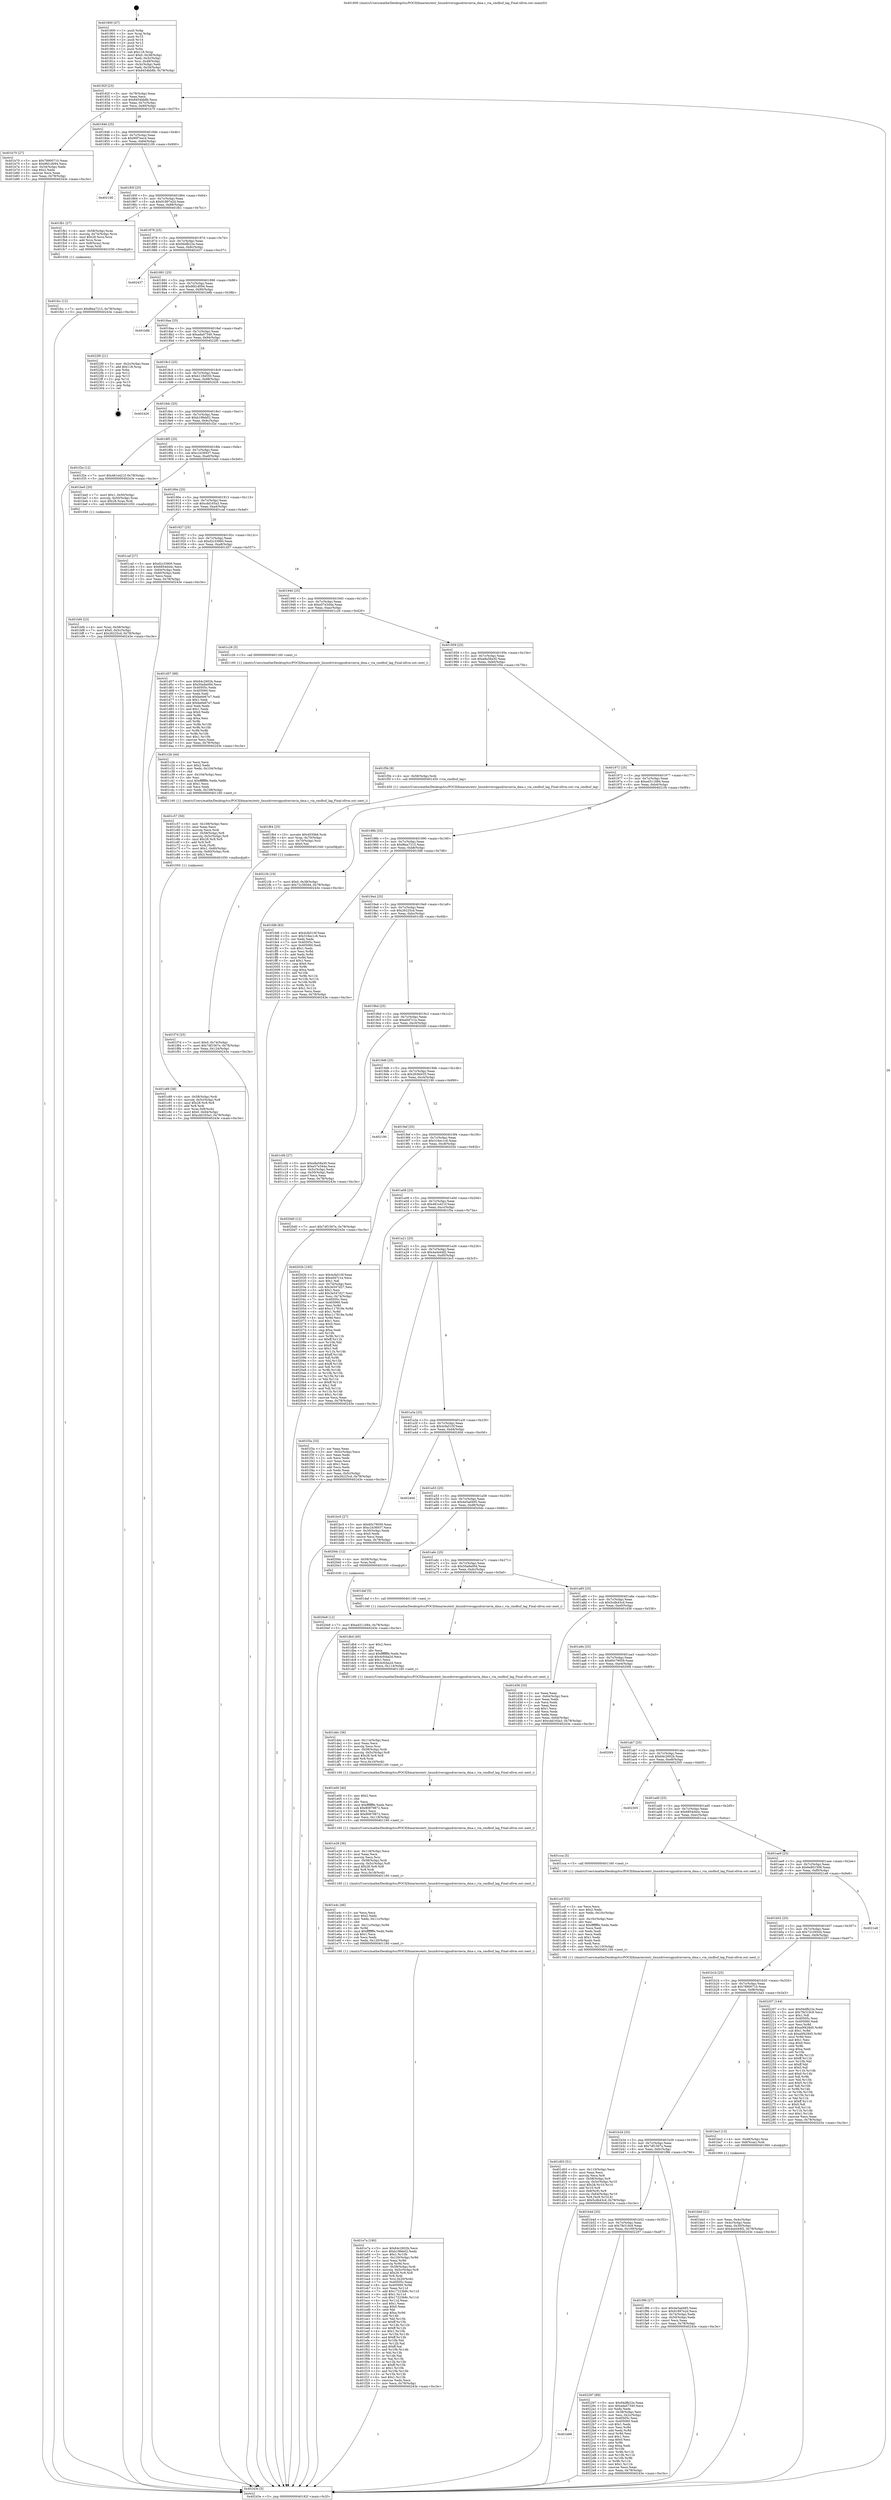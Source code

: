digraph "0x401800" {
  label = "0x401800 (/mnt/c/Users/mathe/Desktop/tcc/POCII/binaries/extr_linuxdriversgpudrmviavia_dma.c_via_cmdbuf_lag_Final-ollvm.out::main(0))"
  labelloc = "t"
  node[shape=record]

  Entry [label="",width=0.3,height=0.3,shape=circle,fillcolor=black,style=filled]
  "0x40182f" [label="{
     0x40182f [23]\l
     | [instrs]\l
     &nbsp;&nbsp;0x40182f \<+3\>: mov -0x78(%rbp),%eax\l
     &nbsp;&nbsp;0x401832 \<+2\>: mov %eax,%ecx\l
     &nbsp;&nbsp;0x401834 \<+6\>: sub $0x8454bb8b,%ecx\l
     &nbsp;&nbsp;0x40183a \<+3\>: mov %eax,-0x7c(%rbp)\l
     &nbsp;&nbsp;0x40183d \<+3\>: mov %ecx,-0x80(%rbp)\l
     &nbsp;&nbsp;0x401840 \<+6\>: je 0000000000401b70 \<main+0x370\>\l
  }"]
  "0x401b70" [label="{
     0x401b70 [27]\l
     | [instrs]\l
     &nbsp;&nbsp;0x401b70 \<+5\>: mov $0x78900710,%eax\l
     &nbsp;&nbsp;0x401b75 \<+5\>: mov $0x9fd1d094,%ecx\l
     &nbsp;&nbsp;0x401b7a \<+3\>: mov -0x34(%rbp),%edx\l
     &nbsp;&nbsp;0x401b7d \<+3\>: cmp $0x2,%edx\l
     &nbsp;&nbsp;0x401b80 \<+3\>: cmovne %ecx,%eax\l
     &nbsp;&nbsp;0x401b83 \<+3\>: mov %eax,-0x78(%rbp)\l
     &nbsp;&nbsp;0x401b86 \<+5\>: jmp 000000000040243e \<main+0xc3e\>\l
  }"]
  "0x401846" [label="{
     0x401846 [25]\l
     | [instrs]\l
     &nbsp;&nbsp;0x401846 \<+5\>: jmp 000000000040184b \<main+0x4b\>\l
     &nbsp;&nbsp;0x40184b \<+3\>: mov -0x7c(%rbp),%eax\l
     &nbsp;&nbsp;0x40184e \<+5\>: sub $0x90f7eec4,%eax\l
     &nbsp;&nbsp;0x401853 \<+6\>: mov %eax,-0x84(%rbp)\l
     &nbsp;&nbsp;0x401859 \<+6\>: je 0000000000402100 \<main+0x900\>\l
  }"]
  "0x40243e" [label="{
     0x40243e [5]\l
     | [instrs]\l
     &nbsp;&nbsp;0x40243e \<+5\>: jmp 000000000040182f \<main+0x2f\>\l
  }"]
  "0x401800" [label="{
     0x401800 [47]\l
     | [instrs]\l
     &nbsp;&nbsp;0x401800 \<+1\>: push %rbp\l
     &nbsp;&nbsp;0x401801 \<+3\>: mov %rsp,%rbp\l
     &nbsp;&nbsp;0x401804 \<+2\>: push %r15\l
     &nbsp;&nbsp;0x401806 \<+2\>: push %r14\l
     &nbsp;&nbsp;0x401808 \<+2\>: push %r13\l
     &nbsp;&nbsp;0x40180a \<+2\>: push %r12\l
     &nbsp;&nbsp;0x40180c \<+1\>: push %rbx\l
     &nbsp;&nbsp;0x40180d \<+7\>: sub $0x118,%rsp\l
     &nbsp;&nbsp;0x401814 \<+7\>: movl $0x0,-0x38(%rbp)\l
     &nbsp;&nbsp;0x40181b \<+3\>: mov %edi,-0x3c(%rbp)\l
     &nbsp;&nbsp;0x40181e \<+4\>: mov %rsi,-0x48(%rbp)\l
     &nbsp;&nbsp;0x401822 \<+3\>: mov -0x3c(%rbp),%edi\l
     &nbsp;&nbsp;0x401825 \<+3\>: mov %edi,-0x34(%rbp)\l
     &nbsp;&nbsp;0x401828 \<+7\>: movl $0x8454bb8b,-0x78(%rbp)\l
  }"]
  Exit [label="",width=0.3,height=0.3,shape=circle,fillcolor=black,style=filled,peripheries=2]
  "0x402100" [label="{
     0x402100\l
  }", style=dashed]
  "0x40185f" [label="{
     0x40185f [25]\l
     | [instrs]\l
     &nbsp;&nbsp;0x40185f \<+5\>: jmp 0000000000401864 \<main+0x64\>\l
     &nbsp;&nbsp;0x401864 \<+3\>: mov -0x7c(%rbp),%eax\l
     &nbsp;&nbsp;0x401867 \<+5\>: sub $0x91897e2d,%eax\l
     &nbsp;&nbsp;0x40186c \<+6\>: mov %eax,-0x88(%rbp)\l
     &nbsp;&nbsp;0x401872 \<+6\>: je 0000000000401fb1 \<main+0x7b1\>\l
  }"]
  "0x401b66" [label="{
     0x401b66\l
  }", style=dashed]
  "0x401fb1" [label="{
     0x401fb1 [27]\l
     | [instrs]\l
     &nbsp;&nbsp;0x401fb1 \<+4\>: mov -0x58(%rbp),%rax\l
     &nbsp;&nbsp;0x401fb5 \<+4\>: movslq -0x74(%rbp),%rcx\l
     &nbsp;&nbsp;0x401fb9 \<+4\>: imul $0x28,%rcx,%rcx\l
     &nbsp;&nbsp;0x401fbd \<+3\>: add %rcx,%rax\l
     &nbsp;&nbsp;0x401fc0 \<+4\>: mov 0x8(%rax),%rax\l
     &nbsp;&nbsp;0x401fc4 \<+3\>: mov %rax,%rdi\l
     &nbsp;&nbsp;0x401fc7 \<+5\>: call 0000000000401030 \<free@plt\>\l
     | [calls]\l
     &nbsp;&nbsp;0x401030 \{1\} (unknown)\l
  }"]
  "0x401878" [label="{
     0x401878 [25]\l
     | [instrs]\l
     &nbsp;&nbsp;0x401878 \<+5\>: jmp 000000000040187d \<main+0x7d\>\l
     &nbsp;&nbsp;0x40187d \<+3\>: mov -0x7c(%rbp),%eax\l
     &nbsp;&nbsp;0x401880 \<+5\>: sub $0x94dfb22e,%eax\l
     &nbsp;&nbsp;0x401885 \<+6\>: mov %eax,-0x8c(%rbp)\l
     &nbsp;&nbsp;0x40188b \<+6\>: je 0000000000402437 \<main+0xc37\>\l
  }"]
  "0x402297" [label="{
     0x402297 [89]\l
     | [instrs]\l
     &nbsp;&nbsp;0x402297 \<+5\>: mov $0x94dfb22e,%eax\l
     &nbsp;&nbsp;0x40229c \<+5\>: mov $0xada07340,%ecx\l
     &nbsp;&nbsp;0x4022a1 \<+2\>: xor %edx,%edx\l
     &nbsp;&nbsp;0x4022a3 \<+3\>: mov -0x38(%rbp),%esi\l
     &nbsp;&nbsp;0x4022a6 \<+3\>: mov %esi,-0x2c(%rbp)\l
     &nbsp;&nbsp;0x4022a9 \<+7\>: mov 0x40505c,%esi\l
     &nbsp;&nbsp;0x4022b0 \<+7\>: mov 0x405060,%edi\l
     &nbsp;&nbsp;0x4022b7 \<+3\>: sub $0x1,%edx\l
     &nbsp;&nbsp;0x4022ba \<+3\>: mov %esi,%r8d\l
     &nbsp;&nbsp;0x4022bd \<+3\>: add %edx,%r8d\l
     &nbsp;&nbsp;0x4022c0 \<+4\>: imul %r8d,%esi\l
     &nbsp;&nbsp;0x4022c4 \<+3\>: and $0x1,%esi\l
     &nbsp;&nbsp;0x4022c7 \<+3\>: cmp $0x0,%esi\l
     &nbsp;&nbsp;0x4022ca \<+4\>: sete %r9b\l
     &nbsp;&nbsp;0x4022ce \<+3\>: cmp $0xa,%edi\l
     &nbsp;&nbsp;0x4022d1 \<+4\>: setl %r10b\l
     &nbsp;&nbsp;0x4022d5 \<+3\>: mov %r9b,%r11b\l
     &nbsp;&nbsp;0x4022d8 \<+3\>: and %r10b,%r11b\l
     &nbsp;&nbsp;0x4022db \<+3\>: xor %r10b,%r9b\l
     &nbsp;&nbsp;0x4022de \<+3\>: or %r9b,%r11b\l
     &nbsp;&nbsp;0x4022e1 \<+4\>: test $0x1,%r11b\l
     &nbsp;&nbsp;0x4022e5 \<+3\>: cmovne %ecx,%eax\l
     &nbsp;&nbsp;0x4022e8 \<+3\>: mov %eax,-0x78(%rbp)\l
     &nbsp;&nbsp;0x4022eb \<+5\>: jmp 000000000040243e \<main+0xc3e\>\l
  }"]
  "0x402437" [label="{
     0x402437\l
  }", style=dashed]
  "0x401891" [label="{
     0x401891 [25]\l
     | [instrs]\l
     &nbsp;&nbsp;0x401891 \<+5\>: jmp 0000000000401896 \<main+0x96\>\l
     &nbsp;&nbsp;0x401896 \<+3\>: mov -0x7c(%rbp),%eax\l
     &nbsp;&nbsp;0x401899 \<+5\>: sub $0x9fd1d094,%eax\l
     &nbsp;&nbsp;0x40189e \<+6\>: mov %eax,-0x90(%rbp)\l
     &nbsp;&nbsp;0x4018a4 \<+6\>: je 0000000000401b8b \<main+0x38b\>\l
  }"]
  "0x4020e8" [label="{
     0x4020e8 [12]\l
     | [instrs]\l
     &nbsp;&nbsp;0x4020e8 \<+7\>: movl $0xed311684,-0x78(%rbp)\l
     &nbsp;&nbsp;0x4020ef \<+5\>: jmp 000000000040243e \<main+0xc3e\>\l
  }"]
  "0x401b8b" [label="{
     0x401b8b\l
  }", style=dashed]
  "0x4018aa" [label="{
     0x4018aa [25]\l
     | [instrs]\l
     &nbsp;&nbsp;0x4018aa \<+5\>: jmp 00000000004018af \<main+0xaf\>\l
     &nbsp;&nbsp;0x4018af \<+3\>: mov -0x7c(%rbp),%eax\l
     &nbsp;&nbsp;0x4018b2 \<+5\>: sub $0xada07340,%eax\l
     &nbsp;&nbsp;0x4018b7 \<+6\>: mov %eax,-0x94(%rbp)\l
     &nbsp;&nbsp;0x4018bd \<+6\>: je 00000000004022f0 \<main+0xaf0\>\l
  }"]
  "0x401fcc" [label="{
     0x401fcc [12]\l
     | [instrs]\l
     &nbsp;&nbsp;0x401fcc \<+7\>: movl $0xf6ea7215,-0x78(%rbp)\l
     &nbsp;&nbsp;0x401fd3 \<+5\>: jmp 000000000040243e \<main+0xc3e\>\l
  }"]
  "0x4022f0" [label="{
     0x4022f0 [21]\l
     | [instrs]\l
     &nbsp;&nbsp;0x4022f0 \<+3\>: mov -0x2c(%rbp),%eax\l
     &nbsp;&nbsp;0x4022f3 \<+7\>: add $0x118,%rsp\l
     &nbsp;&nbsp;0x4022fa \<+1\>: pop %rbx\l
     &nbsp;&nbsp;0x4022fb \<+2\>: pop %r12\l
     &nbsp;&nbsp;0x4022fd \<+2\>: pop %r13\l
     &nbsp;&nbsp;0x4022ff \<+2\>: pop %r14\l
     &nbsp;&nbsp;0x402301 \<+2\>: pop %r15\l
     &nbsp;&nbsp;0x402303 \<+1\>: pop %rbp\l
     &nbsp;&nbsp;0x402304 \<+1\>: ret\l
  }"]
  "0x4018c3" [label="{
     0x4018c3 [25]\l
     | [instrs]\l
     &nbsp;&nbsp;0x4018c3 \<+5\>: jmp 00000000004018c8 \<main+0xc8\>\l
     &nbsp;&nbsp;0x4018c8 \<+3\>: mov -0x7c(%rbp),%eax\l
     &nbsp;&nbsp;0x4018cb \<+5\>: sub $0xb1194550,%eax\l
     &nbsp;&nbsp;0x4018d0 \<+6\>: mov %eax,-0x98(%rbp)\l
     &nbsp;&nbsp;0x4018d6 \<+6\>: je 0000000000402426 \<main+0xc26\>\l
  }"]
  "0x401b4d" [label="{
     0x401b4d [25]\l
     | [instrs]\l
     &nbsp;&nbsp;0x401b4d \<+5\>: jmp 0000000000401b52 \<main+0x352\>\l
     &nbsp;&nbsp;0x401b52 \<+3\>: mov -0x7c(%rbp),%eax\l
     &nbsp;&nbsp;0x401b55 \<+5\>: sub $0x7fe319c9,%eax\l
     &nbsp;&nbsp;0x401b5a \<+6\>: mov %eax,-0x100(%rbp)\l
     &nbsp;&nbsp;0x401b60 \<+6\>: je 0000000000402297 \<main+0xa97\>\l
  }"]
  "0x402426" [label="{
     0x402426\l
  }", style=dashed]
  "0x4018dc" [label="{
     0x4018dc [25]\l
     | [instrs]\l
     &nbsp;&nbsp;0x4018dc \<+5\>: jmp 00000000004018e1 \<main+0xe1\>\l
     &nbsp;&nbsp;0x4018e1 \<+3\>: mov -0x7c(%rbp),%eax\l
     &nbsp;&nbsp;0x4018e4 \<+5\>: sub $0xb19feb02,%eax\l
     &nbsp;&nbsp;0x4018e9 \<+6\>: mov %eax,-0x9c(%rbp)\l
     &nbsp;&nbsp;0x4018ef \<+6\>: je 0000000000401f2e \<main+0x72e\>\l
  }"]
  "0x401f96" [label="{
     0x401f96 [27]\l
     | [instrs]\l
     &nbsp;&nbsp;0x401f96 \<+5\>: mov $0x4e5ad495,%eax\l
     &nbsp;&nbsp;0x401f9b \<+5\>: mov $0x91897e2d,%ecx\l
     &nbsp;&nbsp;0x401fa0 \<+3\>: mov -0x74(%rbp),%edx\l
     &nbsp;&nbsp;0x401fa3 \<+3\>: cmp -0x50(%rbp),%edx\l
     &nbsp;&nbsp;0x401fa6 \<+3\>: cmovl %ecx,%eax\l
     &nbsp;&nbsp;0x401fa9 \<+3\>: mov %eax,-0x78(%rbp)\l
     &nbsp;&nbsp;0x401fac \<+5\>: jmp 000000000040243e \<main+0xc3e\>\l
  }"]
  "0x401f2e" [label="{
     0x401f2e [12]\l
     | [instrs]\l
     &nbsp;&nbsp;0x401f2e \<+7\>: movl $0x481e421f,-0x78(%rbp)\l
     &nbsp;&nbsp;0x401f35 \<+5\>: jmp 000000000040243e \<main+0xc3e\>\l
  }"]
  "0x4018f5" [label="{
     0x4018f5 [25]\l
     | [instrs]\l
     &nbsp;&nbsp;0x4018f5 \<+5\>: jmp 00000000004018fa \<main+0xfa\>\l
     &nbsp;&nbsp;0x4018fa \<+3\>: mov -0x7c(%rbp),%eax\l
     &nbsp;&nbsp;0x4018fd \<+5\>: sub $0xc2436937,%eax\l
     &nbsp;&nbsp;0x401902 \<+6\>: mov %eax,-0xa0(%rbp)\l
     &nbsp;&nbsp;0x401908 \<+6\>: je 0000000000401be0 \<main+0x3e0\>\l
  }"]
  "0x401f7d" [label="{
     0x401f7d [25]\l
     | [instrs]\l
     &nbsp;&nbsp;0x401f7d \<+7\>: movl $0x0,-0x74(%rbp)\l
     &nbsp;&nbsp;0x401f84 \<+7\>: movl $0x7df1567e,-0x78(%rbp)\l
     &nbsp;&nbsp;0x401f8b \<+6\>: mov %eax,-0x124(%rbp)\l
     &nbsp;&nbsp;0x401f91 \<+5\>: jmp 000000000040243e \<main+0xc3e\>\l
  }"]
  "0x401be0" [label="{
     0x401be0 [20]\l
     | [instrs]\l
     &nbsp;&nbsp;0x401be0 \<+7\>: movl $0x1,-0x50(%rbp)\l
     &nbsp;&nbsp;0x401be7 \<+4\>: movslq -0x50(%rbp),%rax\l
     &nbsp;&nbsp;0x401beb \<+4\>: imul $0x28,%rax,%rdi\l
     &nbsp;&nbsp;0x401bef \<+5\>: call 0000000000401050 \<malloc@plt\>\l
     | [calls]\l
     &nbsp;&nbsp;0x401050 \{1\} (unknown)\l
  }"]
  "0x40190e" [label="{
     0x40190e [25]\l
     | [instrs]\l
     &nbsp;&nbsp;0x40190e \<+5\>: jmp 0000000000401913 \<main+0x113\>\l
     &nbsp;&nbsp;0x401913 \<+3\>: mov -0x7c(%rbp),%eax\l
     &nbsp;&nbsp;0x401916 \<+5\>: sub $0xcdd165a3,%eax\l
     &nbsp;&nbsp;0x40191b \<+6\>: mov %eax,-0xa4(%rbp)\l
     &nbsp;&nbsp;0x401921 \<+6\>: je 0000000000401caf \<main+0x4af\>\l
  }"]
  "0x401f64" [label="{
     0x401f64 [25]\l
     | [instrs]\l
     &nbsp;&nbsp;0x401f64 \<+10\>: movabs $0x4030b6,%rdi\l
     &nbsp;&nbsp;0x401f6e \<+4\>: mov %rax,-0x70(%rbp)\l
     &nbsp;&nbsp;0x401f72 \<+4\>: mov -0x70(%rbp),%rsi\l
     &nbsp;&nbsp;0x401f76 \<+2\>: mov $0x0,%al\l
     &nbsp;&nbsp;0x401f78 \<+5\>: call 0000000000401040 \<printf@plt\>\l
     | [calls]\l
     &nbsp;&nbsp;0x401040 \{1\} (unknown)\l
  }"]
  "0x401caf" [label="{
     0x401caf [27]\l
     | [instrs]\l
     &nbsp;&nbsp;0x401caf \<+5\>: mov $0xd2c33900,%eax\l
     &nbsp;&nbsp;0x401cb4 \<+5\>: mov $0x6854d44c,%ecx\l
     &nbsp;&nbsp;0x401cb9 \<+3\>: mov -0x64(%rbp),%edx\l
     &nbsp;&nbsp;0x401cbc \<+3\>: cmp -0x60(%rbp),%edx\l
     &nbsp;&nbsp;0x401cbf \<+3\>: cmovl %ecx,%eax\l
     &nbsp;&nbsp;0x401cc2 \<+3\>: mov %eax,-0x78(%rbp)\l
     &nbsp;&nbsp;0x401cc5 \<+5\>: jmp 000000000040243e \<main+0xc3e\>\l
  }"]
  "0x401927" [label="{
     0x401927 [25]\l
     | [instrs]\l
     &nbsp;&nbsp;0x401927 \<+5\>: jmp 000000000040192c \<main+0x12c\>\l
     &nbsp;&nbsp;0x40192c \<+3\>: mov -0x7c(%rbp),%eax\l
     &nbsp;&nbsp;0x40192f \<+5\>: sub $0xd2c33900,%eax\l
     &nbsp;&nbsp;0x401934 \<+6\>: mov %eax,-0xa8(%rbp)\l
     &nbsp;&nbsp;0x40193a \<+6\>: je 0000000000401d57 \<main+0x557\>\l
  }"]
  "0x401e7a" [label="{
     0x401e7a [180]\l
     | [instrs]\l
     &nbsp;&nbsp;0x401e7a \<+5\>: mov $0x64c2602b,%ecx\l
     &nbsp;&nbsp;0x401e7f \<+5\>: mov $0xb19feb02,%edx\l
     &nbsp;&nbsp;0x401e84 \<+3\>: mov $0x1,%r10b\l
     &nbsp;&nbsp;0x401e87 \<+7\>: mov -0x120(%rbp),%r9d\l
     &nbsp;&nbsp;0x401e8e \<+4\>: imul %eax,%r9d\l
     &nbsp;&nbsp;0x401e92 \<+3\>: movslq %r9d,%rsi\l
     &nbsp;&nbsp;0x401e95 \<+4\>: mov -0x58(%rbp),%rdi\l
     &nbsp;&nbsp;0x401e99 \<+4\>: movslq -0x5c(%rbp),%r8\l
     &nbsp;&nbsp;0x401e9d \<+4\>: imul $0x28,%r8,%r8\l
     &nbsp;&nbsp;0x401ea1 \<+3\>: add %r8,%rdi\l
     &nbsp;&nbsp;0x401ea4 \<+4\>: mov %rsi,0x20(%rdi)\l
     &nbsp;&nbsp;0x401ea8 \<+7\>: mov 0x40505c,%eax\l
     &nbsp;&nbsp;0x401eaf \<+8\>: mov 0x405060,%r9d\l
     &nbsp;&nbsp;0x401eb7 \<+3\>: mov %eax,%r11d\l
     &nbsp;&nbsp;0x401eba \<+7\>: add $0x17223b8c,%r11d\l
     &nbsp;&nbsp;0x401ec1 \<+4\>: sub $0x1,%r11d\l
     &nbsp;&nbsp;0x401ec5 \<+7\>: sub $0x17223b8c,%r11d\l
     &nbsp;&nbsp;0x401ecc \<+4\>: imul %r11d,%eax\l
     &nbsp;&nbsp;0x401ed0 \<+3\>: and $0x1,%eax\l
     &nbsp;&nbsp;0x401ed3 \<+3\>: cmp $0x0,%eax\l
     &nbsp;&nbsp;0x401ed6 \<+3\>: sete %bl\l
     &nbsp;&nbsp;0x401ed9 \<+4\>: cmp $0xa,%r9d\l
     &nbsp;&nbsp;0x401edd \<+4\>: setl %r14b\l
     &nbsp;&nbsp;0x401ee1 \<+3\>: mov %bl,%r15b\l
     &nbsp;&nbsp;0x401ee4 \<+4\>: xor $0xff,%r15b\l
     &nbsp;&nbsp;0x401ee8 \<+3\>: mov %r14b,%r12b\l
     &nbsp;&nbsp;0x401eeb \<+4\>: xor $0xff,%r12b\l
     &nbsp;&nbsp;0x401eef \<+4\>: xor $0x1,%r10b\l
     &nbsp;&nbsp;0x401ef3 \<+3\>: mov %r15b,%r13b\l
     &nbsp;&nbsp;0x401ef6 \<+4\>: and $0xff,%r13b\l
     &nbsp;&nbsp;0x401efa \<+3\>: and %r10b,%bl\l
     &nbsp;&nbsp;0x401efd \<+3\>: mov %r12b,%al\l
     &nbsp;&nbsp;0x401f00 \<+2\>: and $0xff,%al\l
     &nbsp;&nbsp;0x401f02 \<+3\>: and %r10b,%r14b\l
     &nbsp;&nbsp;0x401f05 \<+3\>: or %bl,%r13b\l
     &nbsp;&nbsp;0x401f08 \<+3\>: or %r14b,%al\l
     &nbsp;&nbsp;0x401f0b \<+3\>: xor %al,%r13b\l
     &nbsp;&nbsp;0x401f0e \<+3\>: or %r12b,%r15b\l
     &nbsp;&nbsp;0x401f11 \<+4\>: xor $0xff,%r15b\l
     &nbsp;&nbsp;0x401f15 \<+4\>: or $0x1,%r10b\l
     &nbsp;&nbsp;0x401f19 \<+3\>: and %r10b,%r15b\l
     &nbsp;&nbsp;0x401f1c \<+3\>: or %r15b,%r13b\l
     &nbsp;&nbsp;0x401f1f \<+4\>: test $0x1,%r13b\l
     &nbsp;&nbsp;0x401f23 \<+3\>: cmovne %edx,%ecx\l
     &nbsp;&nbsp;0x401f26 \<+3\>: mov %ecx,-0x78(%rbp)\l
     &nbsp;&nbsp;0x401f29 \<+5\>: jmp 000000000040243e \<main+0xc3e\>\l
  }"]
  "0x401d57" [label="{
     0x401d57 [88]\l
     | [instrs]\l
     &nbsp;&nbsp;0x401d57 \<+5\>: mov $0x64c2602b,%eax\l
     &nbsp;&nbsp;0x401d5c \<+5\>: mov $0x50a9a00d,%ecx\l
     &nbsp;&nbsp;0x401d61 \<+7\>: mov 0x40505c,%edx\l
     &nbsp;&nbsp;0x401d68 \<+7\>: mov 0x405060,%esi\l
     &nbsp;&nbsp;0x401d6f \<+2\>: mov %edx,%edi\l
     &nbsp;&nbsp;0x401d71 \<+6\>: sub $0xbe6e67e7,%edi\l
     &nbsp;&nbsp;0x401d77 \<+3\>: sub $0x1,%edi\l
     &nbsp;&nbsp;0x401d7a \<+6\>: add $0xbe6e67e7,%edi\l
     &nbsp;&nbsp;0x401d80 \<+3\>: imul %edi,%edx\l
     &nbsp;&nbsp;0x401d83 \<+3\>: and $0x1,%edx\l
     &nbsp;&nbsp;0x401d86 \<+3\>: cmp $0x0,%edx\l
     &nbsp;&nbsp;0x401d89 \<+4\>: sete %r8b\l
     &nbsp;&nbsp;0x401d8d \<+3\>: cmp $0xa,%esi\l
     &nbsp;&nbsp;0x401d90 \<+4\>: setl %r9b\l
     &nbsp;&nbsp;0x401d94 \<+3\>: mov %r8b,%r10b\l
     &nbsp;&nbsp;0x401d97 \<+3\>: and %r9b,%r10b\l
     &nbsp;&nbsp;0x401d9a \<+3\>: xor %r9b,%r8b\l
     &nbsp;&nbsp;0x401d9d \<+3\>: or %r8b,%r10b\l
     &nbsp;&nbsp;0x401da0 \<+4\>: test $0x1,%r10b\l
     &nbsp;&nbsp;0x401da4 \<+3\>: cmovne %ecx,%eax\l
     &nbsp;&nbsp;0x401da7 \<+3\>: mov %eax,-0x78(%rbp)\l
     &nbsp;&nbsp;0x401daa \<+5\>: jmp 000000000040243e \<main+0xc3e\>\l
  }"]
  "0x401940" [label="{
     0x401940 [25]\l
     | [instrs]\l
     &nbsp;&nbsp;0x401940 \<+5\>: jmp 0000000000401945 \<main+0x145\>\l
     &nbsp;&nbsp;0x401945 \<+3\>: mov -0x7c(%rbp),%eax\l
     &nbsp;&nbsp;0x401948 \<+5\>: sub $0xe57e344a,%eax\l
     &nbsp;&nbsp;0x40194d \<+6\>: mov %eax,-0xac(%rbp)\l
     &nbsp;&nbsp;0x401953 \<+6\>: je 0000000000401c26 \<main+0x426\>\l
  }"]
  "0x401e4c" [label="{
     0x401e4c [46]\l
     | [instrs]\l
     &nbsp;&nbsp;0x401e4c \<+2\>: xor %ecx,%ecx\l
     &nbsp;&nbsp;0x401e4e \<+5\>: mov $0x2,%edx\l
     &nbsp;&nbsp;0x401e53 \<+6\>: mov %edx,-0x11c(%rbp)\l
     &nbsp;&nbsp;0x401e59 \<+1\>: cltd\l
     &nbsp;&nbsp;0x401e5a \<+7\>: mov -0x11c(%rbp),%r9d\l
     &nbsp;&nbsp;0x401e61 \<+3\>: idiv %r9d\l
     &nbsp;&nbsp;0x401e64 \<+6\>: imul $0xfffffffe,%edx,%edx\l
     &nbsp;&nbsp;0x401e6a \<+3\>: sub $0x1,%ecx\l
     &nbsp;&nbsp;0x401e6d \<+2\>: sub %ecx,%edx\l
     &nbsp;&nbsp;0x401e6f \<+6\>: mov %edx,-0x120(%rbp)\l
     &nbsp;&nbsp;0x401e75 \<+5\>: call 0000000000401160 \<next_i\>\l
     | [calls]\l
     &nbsp;&nbsp;0x401160 \{1\} (/mnt/c/Users/mathe/Desktop/tcc/POCII/binaries/extr_linuxdriversgpudrmviavia_dma.c_via_cmdbuf_lag_Final-ollvm.out::next_i)\l
  }"]
  "0x401c26" [label="{
     0x401c26 [5]\l
     | [instrs]\l
     &nbsp;&nbsp;0x401c26 \<+5\>: call 0000000000401160 \<next_i\>\l
     | [calls]\l
     &nbsp;&nbsp;0x401160 \{1\} (/mnt/c/Users/mathe/Desktop/tcc/POCII/binaries/extr_linuxdriversgpudrmviavia_dma.c_via_cmdbuf_lag_Final-ollvm.out::next_i)\l
  }"]
  "0x401959" [label="{
     0x401959 [25]\l
     | [instrs]\l
     &nbsp;&nbsp;0x401959 \<+5\>: jmp 000000000040195e \<main+0x15e\>\l
     &nbsp;&nbsp;0x40195e \<+3\>: mov -0x7c(%rbp),%eax\l
     &nbsp;&nbsp;0x401961 \<+5\>: sub $0xe8a58a30,%eax\l
     &nbsp;&nbsp;0x401966 \<+6\>: mov %eax,-0xb0(%rbp)\l
     &nbsp;&nbsp;0x40196c \<+6\>: je 0000000000401f5b \<main+0x75b\>\l
  }"]
  "0x401e28" [label="{
     0x401e28 [36]\l
     | [instrs]\l
     &nbsp;&nbsp;0x401e28 \<+6\>: mov -0x118(%rbp),%ecx\l
     &nbsp;&nbsp;0x401e2e \<+3\>: imul %eax,%ecx\l
     &nbsp;&nbsp;0x401e31 \<+3\>: movslq %ecx,%rsi\l
     &nbsp;&nbsp;0x401e34 \<+4\>: mov -0x58(%rbp),%rdi\l
     &nbsp;&nbsp;0x401e38 \<+4\>: movslq -0x5c(%rbp),%r8\l
     &nbsp;&nbsp;0x401e3c \<+4\>: imul $0x28,%r8,%r8\l
     &nbsp;&nbsp;0x401e40 \<+3\>: add %r8,%rdi\l
     &nbsp;&nbsp;0x401e43 \<+4\>: mov %rsi,0x18(%rdi)\l
     &nbsp;&nbsp;0x401e47 \<+5\>: call 0000000000401160 \<next_i\>\l
     | [calls]\l
     &nbsp;&nbsp;0x401160 \{1\} (/mnt/c/Users/mathe/Desktop/tcc/POCII/binaries/extr_linuxdriversgpudrmviavia_dma.c_via_cmdbuf_lag_Final-ollvm.out::next_i)\l
  }"]
  "0x401f5b" [label="{
     0x401f5b [9]\l
     | [instrs]\l
     &nbsp;&nbsp;0x401f5b \<+4\>: mov -0x58(%rbp),%rdi\l
     &nbsp;&nbsp;0x401f5f \<+5\>: call 0000000000401450 \<via_cmdbuf_lag\>\l
     | [calls]\l
     &nbsp;&nbsp;0x401450 \{1\} (/mnt/c/Users/mathe/Desktop/tcc/POCII/binaries/extr_linuxdriversgpudrmviavia_dma.c_via_cmdbuf_lag_Final-ollvm.out::via_cmdbuf_lag)\l
  }"]
  "0x401972" [label="{
     0x401972 [25]\l
     | [instrs]\l
     &nbsp;&nbsp;0x401972 \<+5\>: jmp 0000000000401977 \<main+0x177\>\l
     &nbsp;&nbsp;0x401977 \<+3\>: mov -0x7c(%rbp),%eax\l
     &nbsp;&nbsp;0x40197a \<+5\>: sub $0xed311684,%eax\l
     &nbsp;&nbsp;0x40197f \<+6\>: mov %eax,-0xb4(%rbp)\l
     &nbsp;&nbsp;0x401985 \<+6\>: je 00000000004021f4 \<main+0x9f4\>\l
  }"]
  "0x401e00" [label="{
     0x401e00 [40]\l
     | [instrs]\l
     &nbsp;&nbsp;0x401e00 \<+5\>: mov $0x2,%ecx\l
     &nbsp;&nbsp;0x401e05 \<+1\>: cltd\l
     &nbsp;&nbsp;0x401e06 \<+2\>: idiv %ecx\l
     &nbsp;&nbsp;0x401e08 \<+6\>: imul $0xfffffffe,%edx,%ecx\l
     &nbsp;&nbsp;0x401e0e \<+6\>: sub $0x80879872,%ecx\l
     &nbsp;&nbsp;0x401e14 \<+3\>: add $0x1,%ecx\l
     &nbsp;&nbsp;0x401e17 \<+6\>: add $0x80879872,%ecx\l
     &nbsp;&nbsp;0x401e1d \<+6\>: mov %ecx,-0x118(%rbp)\l
     &nbsp;&nbsp;0x401e23 \<+5\>: call 0000000000401160 \<next_i\>\l
     | [calls]\l
     &nbsp;&nbsp;0x401160 \{1\} (/mnt/c/Users/mathe/Desktop/tcc/POCII/binaries/extr_linuxdriversgpudrmviavia_dma.c_via_cmdbuf_lag_Final-ollvm.out::next_i)\l
  }"]
  "0x4021f4" [label="{
     0x4021f4 [19]\l
     | [instrs]\l
     &nbsp;&nbsp;0x4021f4 \<+7\>: movl $0x0,-0x38(%rbp)\l
     &nbsp;&nbsp;0x4021fb \<+7\>: movl $0x72c395d4,-0x78(%rbp)\l
     &nbsp;&nbsp;0x402202 \<+5\>: jmp 000000000040243e \<main+0xc3e\>\l
  }"]
  "0x40198b" [label="{
     0x40198b [25]\l
     | [instrs]\l
     &nbsp;&nbsp;0x40198b \<+5\>: jmp 0000000000401990 \<main+0x190\>\l
     &nbsp;&nbsp;0x401990 \<+3\>: mov -0x7c(%rbp),%eax\l
     &nbsp;&nbsp;0x401993 \<+5\>: sub $0xf6ea7215,%eax\l
     &nbsp;&nbsp;0x401998 \<+6\>: mov %eax,-0xb8(%rbp)\l
     &nbsp;&nbsp;0x40199e \<+6\>: je 0000000000401fd8 \<main+0x7d8\>\l
  }"]
  "0x401ddc" [label="{
     0x401ddc [36]\l
     | [instrs]\l
     &nbsp;&nbsp;0x401ddc \<+6\>: mov -0x114(%rbp),%ecx\l
     &nbsp;&nbsp;0x401de2 \<+3\>: imul %eax,%ecx\l
     &nbsp;&nbsp;0x401de5 \<+3\>: movslq %ecx,%rsi\l
     &nbsp;&nbsp;0x401de8 \<+4\>: mov -0x58(%rbp),%rdi\l
     &nbsp;&nbsp;0x401dec \<+4\>: movslq -0x5c(%rbp),%r8\l
     &nbsp;&nbsp;0x401df0 \<+4\>: imul $0x28,%r8,%r8\l
     &nbsp;&nbsp;0x401df4 \<+3\>: add %r8,%rdi\l
     &nbsp;&nbsp;0x401df7 \<+4\>: mov %rsi,0x10(%rdi)\l
     &nbsp;&nbsp;0x401dfb \<+5\>: call 0000000000401160 \<next_i\>\l
     | [calls]\l
     &nbsp;&nbsp;0x401160 \{1\} (/mnt/c/Users/mathe/Desktop/tcc/POCII/binaries/extr_linuxdriversgpudrmviavia_dma.c_via_cmdbuf_lag_Final-ollvm.out::next_i)\l
  }"]
  "0x401fd8" [label="{
     0x401fd8 [83]\l
     | [instrs]\l
     &nbsp;&nbsp;0x401fd8 \<+5\>: mov $0x4cfa510f,%eax\l
     &nbsp;&nbsp;0x401fdd \<+5\>: mov $0x316ec1c6,%ecx\l
     &nbsp;&nbsp;0x401fe2 \<+2\>: xor %edx,%edx\l
     &nbsp;&nbsp;0x401fe4 \<+7\>: mov 0x40505c,%esi\l
     &nbsp;&nbsp;0x401feb \<+7\>: mov 0x405060,%edi\l
     &nbsp;&nbsp;0x401ff2 \<+3\>: sub $0x1,%edx\l
     &nbsp;&nbsp;0x401ff5 \<+3\>: mov %esi,%r8d\l
     &nbsp;&nbsp;0x401ff8 \<+3\>: add %edx,%r8d\l
     &nbsp;&nbsp;0x401ffb \<+4\>: imul %r8d,%esi\l
     &nbsp;&nbsp;0x401fff \<+3\>: and $0x1,%esi\l
     &nbsp;&nbsp;0x402002 \<+3\>: cmp $0x0,%esi\l
     &nbsp;&nbsp;0x402005 \<+4\>: sete %r9b\l
     &nbsp;&nbsp;0x402009 \<+3\>: cmp $0xa,%edi\l
     &nbsp;&nbsp;0x40200c \<+4\>: setl %r10b\l
     &nbsp;&nbsp;0x402010 \<+3\>: mov %r9b,%r11b\l
     &nbsp;&nbsp;0x402013 \<+3\>: and %r10b,%r11b\l
     &nbsp;&nbsp;0x402016 \<+3\>: xor %r10b,%r9b\l
     &nbsp;&nbsp;0x402019 \<+3\>: or %r9b,%r11b\l
     &nbsp;&nbsp;0x40201c \<+4\>: test $0x1,%r11b\l
     &nbsp;&nbsp;0x402020 \<+3\>: cmovne %ecx,%eax\l
     &nbsp;&nbsp;0x402023 \<+3\>: mov %eax,-0x78(%rbp)\l
     &nbsp;&nbsp;0x402026 \<+5\>: jmp 000000000040243e \<main+0xc3e\>\l
  }"]
  "0x4019a4" [label="{
     0x4019a4 [25]\l
     | [instrs]\l
     &nbsp;&nbsp;0x4019a4 \<+5\>: jmp 00000000004019a9 \<main+0x1a9\>\l
     &nbsp;&nbsp;0x4019a9 \<+3\>: mov -0x7c(%rbp),%eax\l
     &nbsp;&nbsp;0x4019ac \<+5\>: sub $0x26225cd,%eax\l
     &nbsp;&nbsp;0x4019b1 \<+6\>: mov %eax,-0xbc(%rbp)\l
     &nbsp;&nbsp;0x4019b7 \<+6\>: je 0000000000401c0b \<main+0x40b\>\l
  }"]
  "0x401db4" [label="{
     0x401db4 [40]\l
     | [instrs]\l
     &nbsp;&nbsp;0x401db4 \<+5\>: mov $0x2,%ecx\l
     &nbsp;&nbsp;0x401db9 \<+1\>: cltd\l
     &nbsp;&nbsp;0x401dba \<+2\>: idiv %ecx\l
     &nbsp;&nbsp;0x401dbc \<+6\>: imul $0xfffffffe,%edx,%ecx\l
     &nbsp;&nbsp;0x401dc2 \<+6\>: sub $0x4cfcba2d,%ecx\l
     &nbsp;&nbsp;0x401dc8 \<+3\>: add $0x1,%ecx\l
     &nbsp;&nbsp;0x401dcb \<+6\>: add $0x4cfcba2d,%ecx\l
     &nbsp;&nbsp;0x401dd1 \<+6\>: mov %ecx,-0x114(%rbp)\l
     &nbsp;&nbsp;0x401dd7 \<+5\>: call 0000000000401160 \<next_i\>\l
     | [calls]\l
     &nbsp;&nbsp;0x401160 \{1\} (/mnt/c/Users/mathe/Desktop/tcc/POCII/binaries/extr_linuxdriversgpudrmviavia_dma.c_via_cmdbuf_lag_Final-ollvm.out::next_i)\l
  }"]
  "0x401c0b" [label="{
     0x401c0b [27]\l
     | [instrs]\l
     &nbsp;&nbsp;0x401c0b \<+5\>: mov $0xe8a58a30,%eax\l
     &nbsp;&nbsp;0x401c10 \<+5\>: mov $0xe57e344a,%ecx\l
     &nbsp;&nbsp;0x401c15 \<+3\>: mov -0x5c(%rbp),%edx\l
     &nbsp;&nbsp;0x401c18 \<+3\>: cmp -0x50(%rbp),%edx\l
     &nbsp;&nbsp;0x401c1b \<+3\>: cmovl %ecx,%eax\l
     &nbsp;&nbsp;0x401c1e \<+3\>: mov %eax,-0x78(%rbp)\l
     &nbsp;&nbsp;0x401c21 \<+5\>: jmp 000000000040243e \<main+0xc3e\>\l
  }"]
  "0x4019bd" [label="{
     0x4019bd [25]\l
     | [instrs]\l
     &nbsp;&nbsp;0x4019bd \<+5\>: jmp 00000000004019c2 \<main+0x1c2\>\l
     &nbsp;&nbsp;0x4019c2 \<+3\>: mov -0x7c(%rbp),%eax\l
     &nbsp;&nbsp;0x4019c5 \<+5\>: sub $0xe0d7c1e,%eax\l
     &nbsp;&nbsp;0x4019ca \<+6\>: mov %eax,-0xc0(%rbp)\l
     &nbsp;&nbsp;0x4019d0 \<+6\>: je 00000000004020d0 \<main+0x8d0\>\l
  }"]
  "0x401d03" [label="{
     0x401d03 [51]\l
     | [instrs]\l
     &nbsp;&nbsp;0x401d03 \<+6\>: mov -0x110(%rbp),%ecx\l
     &nbsp;&nbsp;0x401d09 \<+3\>: imul %eax,%ecx\l
     &nbsp;&nbsp;0x401d0c \<+3\>: movslq %ecx,%r8\l
     &nbsp;&nbsp;0x401d0f \<+4\>: mov -0x58(%rbp),%r9\l
     &nbsp;&nbsp;0x401d13 \<+4\>: movslq -0x5c(%rbp),%r10\l
     &nbsp;&nbsp;0x401d17 \<+4\>: imul $0x28,%r10,%r10\l
     &nbsp;&nbsp;0x401d1b \<+3\>: add %r10,%r9\l
     &nbsp;&nbsp;0x401d1e \<+4\>: mov 0x8(%r9),%r9\l
     &nbsp;&nbsp;0x401d22 \<+4\>: movslq -0x64(%rbp),%r10\l
     &nbsp;&nbsp;0x401d26 \<+4\>: mov %r8,(%r9,%r10,8)\l
     &nbsp;&nbsp;0x401d2a \<+7\>: movl $0x5cdb43cd,-0x78(%rbp)\l
     &nbsp;&nbsp;0x401d31 \<+5\>: jmp 000000000040243e \<main+0xc3e\>\l
  }"]
  "0x4020d0" [label="{
     0x4020d0 [12]\l
     | [instrs]\l
     &nbsp;&nbsp;0x4020d0 \<+7\>: movl $0x7df1567e,-0x78(%rbp)\l
     &nbsp;&nbsp;0x4020d7 \<+5\>: jmp 000000000040243e \<main+0xc3e\>\l
  }"]
  "0x4019d6" [label="{
     0x4019d6 [25]\l
     | [instrs]\l
     &nbsp;&nbsp;0x4019d6 \<+5\>: jmp 00000000004019db \<main+0x1db\>\l
     &nbsp;&nbsp;0x4019db \<+3\>: mov -0x7c(%rbp),%eax\l
     &nbsp;&nbsp;0x4019de \<+5\>: sub $0x2fc9d435,%eax\l
     &nbsp;&nbsp;0x4019e3 \<+6\>: mov %eax,-0xc4(%rbp)\l
     &nbsp;&nbsp;0x4019e9 \<+6\>: je 0000000000402190 \<main+0x990\>\l
  }"]
  "0x401ccf" [label="{
     0x401ccf [52]\l
     | [instrs]\l
     &nbsp;&nbsp;0x401ccf \<+2\>: xor %ecx,%ecx\l
     &nbsp;&nbsp;0x401cd1 \<+5\>: mov $0x2,%edx\l
     &nbsp;&nbsp;0x401cd6 \<+6\>: mov %edx,-0x10c(%rbp)\l
     &nbsp;&nbsp;0x401cdc \<+1\>: cltd\l
     &nbsp;&nbsp;0x401cdd \<+6\>: mov -0x10c(%rbp),%esi\l
     &nbsp;&nbsp;0x401ce3 \<+2\>: idiv %esi\l
     &nbsp;&nbsp;0x401ce5 \<+6\>: imul $0xfffffffe,%edx,%edx\l
     &nbsp;&nbsp;0x401ceb \<+2\>: mov %ecx,%edi\l
     &nbsp;&nbsp;0x401ced \<+2\>: sub %edx,%edi\l
     &nbsp;&nbsp;0x401cef \<+2\>: mov %ecx,%edx\l
     &nbsp;&nbsp;0x401cf1 \<+3\>: sub $0x1,%edx\l
     &nbsp;&nbsp;0x401cf4 \<+2\>: add %edx,%edi\l
     &nbsp;&nbsp;0x401cf6 \<+2\>: sub %edi,%ecx\l
     &nbsp;&nbsp;0x401cf8 \<+6\>: mov %ecx,-0x110(%rbp)\l
     &nbsp;&nbsp;0x401cfe \<+5\>: call 0000000000401160 \<next_i\>\l
     | [calls]\l
     &nbsp;&nbsp;0x401160 \{1\} (/mnt/c/Users/mathe/Desktop/tcc/POCII/binaries/extr_linuxdriversgpudrmviavia_dma.c_via_cmdbuf_lag_Final-ollvm.out::next_i)\l
  }"]
  "0x402190" [label="{
     0x402190\l
  }", style=dashed]
  "0x4019ef" [label="{
     0x4019ef [25]\l
     | [instrs]\l
     &nbsp;&nbsp;0x4019ef \<+5\>: jmp 00000000004019f4 \<main+0x1f4\>\l
     &nbsp;&nbsp;0x4019f4 \<+3\>: mov -0x7c(%rbp),%eax\l
     &nbsp;&nbsp;0x4019f7 \<+5\>: sub $0x316ec1c6,%eax\l
     &nbsp;&nbsp;0x4019fc \<+6\>: mov %eax,-0xc8(%rbp)\l
     &nbsp;&nbsp;0x401a02 \<+6\>: je 000000000040202b \<main+0x82b\>\l
  }"]
  "0x401c89" [label="{
     0x401c89 [38]\l
     | [instrs]\l
     &nbsp;&nbsp;0x401c89 \<+4\>: mov -0x58(%rbp),%rdi\l
     &nbsp;&nbsp;0x401c8d \<+4\>: movslq -0x5c(%rbp),%r8\l
     &nbsp;&nbsp;0x401c91 \<+4\>: imul $0x28,%r8,%r8\l
     &nbsp;&nbsp;0x401c95 \<+3\>: add %r8,%rdi\l
     &nbsp;&nbsp;0x401c98 \<+4\>: mov %rax,0x8(%rdi)\l
     &nbsp;&nbsp;0x401c9c \<+7\>: movl $0x0,-0x64(%rbp)\l
     &nbsp;&nbsp;0x401ca3 \<+7\>: movl $0xcdd165a3,-0x78(%rbp)\l
     &nbsp;&nbsp;0x401caa \<+5\>: jmp 000000000040243e \<main+0xc3e\>\l
  }"]
  "0x40202b" [label="{
     0x40202b [165]\l
     | [instrs]\l
     &nbsp;&nbsp;0x40202b \<+5\>: mov $0x4cfa510f,%eax\l
     &nbsp;&nbsp;0x402030 \<+5\>: mov $0xe0d7c1e,%ecx\l
     &nbsp;&nbsp;0x402035 \<+2\>: mov $0x1,%dl\l
     &nbsp;&nbsp;0x402037 \<+3\>: mov -0x74(%rbp),%esi\l
     &nbsp;&nbsp;0x40203a \<+6\>: sub $0x3e547d27,%esi\l
     &nbsp;&nbsp;0x402040 \<+3\>: add $0x1,%esi\l
     &nbsp;&nbsp;0x402043 \<+6\>: add $0x3e547d27,%esi\l
     &nbsp;&nbsp;0x402049 \<+3\>: mov %esi,-0x74(%rbp)\l
     &nbsp;&nbsp;0x40204c \<+7\>: mov 0x40505c,%esi\l
     &nbsp;&nbsp;0x402053 \<+7\>: mov 0x405060,%edi\l
     &nbsp;&nbsp;0x40205a \<+3\>: mov %esi,%r8d\l
     &nbsp;&nbsp;0x40205d \<+7\>: add $0xc117819e,%r8d\l
     &nbsp;&nbsp;0x402064 \<+4\>: sub $0x1,%r8d\l
     &nbsp;&nbsp;0x402068 \<+7\>: sub $0xc117819e,%r8d\l
     &nbsp;&nbsp;0x40206f \<+4\>: imul %r8d,%esi\l
     &nbsp;&nbsp;0x402073 \<+3\>: and $0x1,%esi\l
     &nbsp;&nbsp;0x402076 \<+3\>: cmp $0x0,%esi\l
     &nbsp;&nbsp;0x402079 \<+4\>: sete %r9b\l
     &nbsp;&nbsp;0x40207d \<+3\>: cmp $0xa,%edi\l
     &nbsp;&nbsp;0x402080 \<+4\>: setl %r10b\l
     &nbsp;&nbsp;0x402084 \<+3\>: mov %r9b,%r11b\l
     &nbsp;&nbsp;0x402087 \<+4\>: xor $0xff,%r11b\l
     &nbsp;&nbsp;0x40208b \<+3\>: mov %r10b,%bl\l
     &nbsp;&nbsp;0x40208e \<+3\>: xor $0xff,%bl\l
     &nbsp;&nbsp;0x402091 \<+3\>: xor $0x1,%dl\l
     &nbsp;&nbsp;0x402094 \<+3\>: mov %r11b,%r14b\l
     &nbsp;&nbsp;0x402097 \<+4\>: and $0xff,%r14b\l
     &nbsp;&nbsp;0x40209b \<+3\>: and %dl,%r9b\l
     &nbsp;&nbsp;0x40209e \<+3\>: mov %bl,%r15b\l
     &nbsp;&nbsp;0x4020a1 \<+4\>: and $0xff,%r15b\l
     &nbsp;&nbsp;0x4020a5 \<+3\>: and %dl,%r10b\l
     &nbsp;&nbsp;0x4020a8 \<+3\>: or %r9b,%r14b\l
     &nbsp;&nbsp;0x4020ab \<+3\>: or %r10b,%r15b\l
     &nbsp;&nbsp;0x4020ae \<+3\>: xor %r15b,%r14b\l
     &nbsp;&nbsp;0x4020b1 \<+3\>: or %bl,%r11b\l
     &nbsp;&nbsp;0x4020b4 \<+4\>: xor $0xff,%r11b\l
     &nbsp;&nbsp;0x4020b8 \<+3\>: or $0x1,%dl\l
     &nbsp;&nbsp;0x4020bb \<+3\>: and %dl,%r11b\l
     &nbsp;&nbsp;0x4020be \<+3\>: or %r11b,%r14b\l
     &nbsp;&nbsp;0x4020c1 \<+4\>: test $0x1,%r14b\l
     &nbsp;&nbsp;0x4020c5 \<+3\>: cmovne %ecx,%eax\l
     &nbsp;&nbsp;0x4020c8 \<+3\>: mov %eax,-0x78(%rbp)\l
     &nbsp;&nbsp;0x4020cb \<+5\>: jmp 000000000040243e \<main+0xc3e\>\l
  }"]
  "0x401a08" [label="{
     0x401a08 [25]\l
     | [instrs]\l
     &nbsp;&nbsp;0x401a08 \<+5\>: jmp 0000000000401a0d \<main+0x20d\>\l
     &nbsp;&nbsp;0x401a0d \<+3\>: mov -0x7c(%rbp),%eax\l
     &nbsp;&nbsp;0x401a10 \<+5\>: sub $0x481e421f,%eax\l
     &nbsp;&nbsp;0x401a15 \<+6\>: mov %eax,-0xcc(%rbp)\l
     &nbsp;&nbsp;0x401a1b \<+6\>: je 0000000000401f3a \<main+0x73a\>\l
  }"]
  "0x401c57" [label="{
     0x401c57 [50]\l
     | [instrs]\l
     &nbsp;&nbsp;0x401c57 \<+6\>: mov -0x108(%rbp),%ecx\l
     &nbsp;&nbsp;0x401c5d \<+3\>: imul %eax,%ecx\l
     &nbsp;&nbsp;0x401c60 \<+3\>: movslq %ecx,%rdi\l
     &nbsp;&nbsp;0x401c63 \<+4\>: mov -0x58(%rbp),%r8\l
     &nbsp;&nbsp;0x401c67 \<+4\>: movslq -0x5c(%rbp),%r9\l
     &nbsp;&nbsp;0x401c6b \<+4\>: imul $0x28,%r9,%r9\l
     &nbsp;&nbsp;0x401c6f \<+3\>: add %r9,%r8\l
     &nbsp;&nbsp;0x401c72 \<+3\>: mov %rdi,(%r8)\l
     &nbsp;&nbsp;0x401c75 \<+7\>: movl $0x1,-0x60(%rbp)\l
     &nbsp;&nbsp;0x401c7c \<+4\>: movslq -0x60(%rbp),%rdi\l
     &nbsp;&nbsp;0x401c80 \<+4\>: shl $0x3,%rdi\l
     &nbsp;&nbsp;0x401c84 \<+5\>: call 0000000000401050 \<malloc@plt\>\l
     | [calls]\l
     &nbsp;&nbsp;0x401050 \{1\} (unknown)\l
  }"]
  "0x401f3a" [label="{
     0x401f3a [33]\l
     | [instrs]\l
     &nbsp;&nbsp;0x401f3a \<+2\>: xor %eax,%eax\l
     &nbsp;&nbsp;0x401f3c \<+3\>: mov -0x5c(%rbp),%ecx\l
     &nbsp;&nbsp;0x401f3f \<+2\>: mov %eax,%edx\l
     &nbsp;&nbsp;0x401f41 \<+2\>: sub %ecx,%edx\l
     &nbsp;&nbsp;0x401f43 \<+2\>: mov %eax,%ecx\l
     &nbsp;&nbsp;0x401f45 \<+3\>: sub $0x1,%ecx\l
     &nbsp;&nbsp;0x401f48 \<+2\>: add %ecx,%edx\l
     &nbsp;&nbsp;0x401f4a \<+2\>: sub %edx,%eax\l
     &nbsp;&nbsp;0x401f4c \<+3\>: mov %eax,-0x5c(%rbp)\l
     &nbsp;&nbsp;0x401f4f \<+7\>: movl $0x26225cd,-0x78(%rbp)\l
     &nbsp;&nbsp;0x401f56 \<+5\>: jmp 000000000040243e \<main+0xc3e\>\l
  }"]
  "0x401a21" [label="{
     0x401a21 [25]\l
     | [instrs]\l
     &nbsp;&nbsp;0x401a21 \<+5\>: jmp 0000000000401a26 \<main+0x226\>\l
     &nbsp;&nbsp;0x401a26 \<+3\>: mov -0x7c(%rbp),%eax\l
     &nbsp;&nbsp;0x401a29 \<+5\>: sub $0x4a4444f2,%eax\l
     &nbsp;&nbsp;0x401a2e \<+6\>: mov %eax,-0xd0(%rbp)\l
     &nbsp;&nbsp;0x401a34 \<+6\>: je 0000000000401bc5 \<main+0x3c5\>\l
  }"]
  "0x401c2b" [label="{
     0x401c2b [44]\l
     | [instrs]\l
     &nbsp;&nbsp;0x401c2b \<+2\>: xor %ecx,%ecx\l
     &nbsp;&nbsp;0x401c2d \<+5\>: mov $0x2,%edx\l
     &nbsp;&nbsp;0x401c32 \<+6\>: mov %edx,-0x104(%rbp)\l
     &nbsp;&nbsp;0x401c38 \<+1\>: cltd\l
     &nbsp;&nbsp;0x401c39 \<+6\>: mov -0x104(%rbp),%esi\l
     &nbsp;&nbsp;0x401c3f \<+2\>: idiv %esi\l
     &nbsp;&nbsp;0x401c41 \<+6\>: imul $0xfffffffe,%edx,%edx\l
     &nbsp;&nbsp;0x401c47 \<+3\>: sub $0x1,%ecx\l
     &nbsp;&nbsp;0x401c4a \<+2\>: sub %ecx,%edx\l
     &nbsp;&nbsp;0x401c4c \<+6\>: mov %edx,-0x108(%rbp)\l
     &nbsp;&nbsp;0x401c52 \<+5\>: call 0000000000401160 \<next_i\>\l
     | [calls]\l
     &nbsp;&nbsp;0x401160 \{1\} (/mnt/c/Users/mathe/Desktop/tcc/POCII/binaries/extr_linuxdriversgpudrmviavia_dma.c_via_cmdbuf_lag_Final-ollvm.out::next_i)\l
  }"]
  "0x401bc5" [label="{
     0x401bc5 [27]\l
     | [instrs]\l
     &nbsp;&nbsp;0x401bc5 \<+5\>: mov $0x60c79059,%eax\l
     &nbsp;&nbsp;0x401bca \<+5\>: mov $0xc2436937,%ecx\l
     &nbsp;&nbsp;0x401bcf \<+3\>: mov -0x30(%rbp),%edx\l
     &nbsp;&nbsp;0x401bd2 \<+3\>: cmp $0x0,%edx\l
     &nbsp;&nbsp;0x401bd5 \<+3\>: cmove %ecx,%eax\l
     &nbsp;&nbsp;0x401bd8 \<+3\>: mov %eax,-0x78(%rbp)\l
     &nbsp;&nbsp;0x401bdb \<+5\>: jmp 000000000040243e \<main+0xc3e\>\l
  }"]
  "0x401a3a" [label="{
     0x401a3a [25]\l
     | [instrs]\l
     &nbsp;&nbsp;0x401a3a \<+5\>: jmp 0000000000401a3f \<main+0x23f\>\l
     &nbsp;&nbsp;0x401a3f \<+3\>: mov -0x7c(%rbp),%eax\l
     &nbsp;&nbsp;0x401a42 \<+5\>: sub $0x4cfa510f,%eax\l
     &nbsp;&nbsp;0x401a47 \<+6\>: mov %eax,-0xd4(%rbp)\l
     &nbsp;&nbsp;0x401a4d \<+6\>: je 000000000040240d \<main+0xc0d\>\l
  }"]
  "0x401bf4" [label="{
     0x401bf4 [23]\l
     | [instrs]\l
     &nbsp;&nbsp;0x401bf4 \<+4\>: mov %rax,-0x58(%rbp)\l
     &nbsp;&nbsp;0x401bf8 \<+7\>: movl $0x0,-0x5c(%rbp)\l
     &nbsp;&nbsp;0x401bff \<+7\>: movl $0x26225cd,-0x78(%rbp)\l
     &nbsp;&nbsp;0x401c06 \<+5\>: jmp 000000000040243e \<main+0xc3e\>\l
  }"]
  "0x40240d" [label="{
     0x40240d\l
  }", style=dashed]
  "0x401a53" [label="{
     0x401a53 [25]\l
     | [instrs]\l
     &nbsp;&nbsp;0x401a53 \<+5\>: jmp 0000000000401a58 \<main+0x258\>\l
     &nbsp;&nbsp;0x401a58 \<+3\>: mov -0x7c(%rbp),%eax\l
     &nbsp;&nbsp;0x401a5b \<+5\>: sub $0x4e5ad495,%eax\l
     &nbsp;&nbsp;0x401a60 \<+6\>: mov %eax,-0xd8(%rbp)\l
     &nbsp;&nbsp;0x401a66 \<+6\>: je 00000000004020dc \<main+0x8dc\>\l
  }"]
  "0x401bb0" [label="{
     0x401bb0 [21]\l
     | [instrs]\l
     &nbsp;&nbsp;0x401bb0 \<+3\>: mov %eax,-0x4c(%rbp)\l
     &nbsp;&nbsp;0x401bb3 \<+3\>: mov -0x4c(%rbp),%eax\l
     &nbsp;&nbsp;0x401bb6 \<+3\>: mov %eax,-0x30(%rbp)\l
     &nbsp;&nbsp;0x401bb9 \<+7\>: movl $0x4a4444f2,-0x78(%rbp)\l
     &nbsp;&nbsp;0x401bc0 \<+5\>: jmp 000000000040243e \<main+0xc3e\>\l
  }"]
  "0x4020dc" [label="{
     0x4020dc [12]\l
     | [instrs]\l
     &nbsp;&nbsp;0x4020dc \<+4\>: mov -0x58(%rbp),%rax\l
     &nbsp;&nbsp;0x4020e0 \<+3\>: mov %rax,%rdi\l
     &nbsp;&nbsp;0x4020e3 \<+5\>: call 0000000000401030 \<free@plt\>\l
     | [calls]\l
     &nbsp;&nbsp;0x401030 \{1\} (unknown)\l
  }"]
  "0x401a6c" [label="{
     0x401a6c [25]\l
     | [instrs]\l
     &nbsp;&nbsp;0x401a6c \<+5\>: jmp 0000000000401a71 \<main+0x271\>\l
     &nbsp;&nbsp;0x401a71 \<+3\>: mov -0x7c(%rbp),%eax\l
     &nbsp;&nbsp;0x401a74 \<+5\>: sub $0x50a9a00d,%eax\l
     &nbsp;&nbsp;0x401a79 \<+6\>: mov %eax,-0xdc(%rbp)\l
     &nbsp;&nbsp;0x401a7f \<+6\>: je 0000000000401daf \<main+0x5af\>\l
  }"]
  "0x401b34" [label="{
     0x401b34 [25]\l
     | [instrs]\l
     &nbsp;&nbsp;0x401b34 \<+5\>: jmp 0000000000401b39 \<main+0x339\>\l
     &nbsp;&nbsp;0x401b39 \<+3\>: mov -0x7c(%rbp),%eax\l
     &nbsp;&nbsp;0x401b3c \<+5\>: sub $0x7df1567e,%eax\l
     &nbsp;&nbsp;0x401b41 \<+6\>: mov %eax,-0xfc(%rbp)\l
     &nbsp;&nbsp;0x401b47 \<+6\>: je 0000000000401f96 \<main+0x796\>\l
  }"]
  "0x401daf" [label="{
     0x401daf [5]\l
     | [instrs]\l
     &nbsp;&nbsp;0x401daf \<+5\>: call 0000000000401160 \<next_i\>\l
     | [calls]\l
     &nbsp;&nbsp;0x401160 \{1\} (/mnt/c/Users/mathe/Desktop/tcc/POCII/binaries/extr_linuxdriversgpudrmviavia_dma.c_via_cmdbuf_lag_Final-ollvm.out::next_i)\l
  }"]
  "0x401a85" [label="{
     0x401a85 [25]\l
     | [instrs]\l
     &nbsp;&nbsp;0x401a85 \<+5\>: jmp 0000000000401a8a \<main+0x28a\>\l
     &nbsp;&nbsp;0x401a8a \<+3\>: mov -0x7c(%rbp),%eax\l
     &nbsp;&nbsp;0x401a8d \<+5\>: sub $0x5cdb43cd,%eax\l
     &nbsp;&nbsp;0x401a92 \<+6\>: mov %eax,-0xe0(%rbp)\l
     &nbsp;&nbsp;0x401a98 \<+6\>: je 0000000000401d36 \<main+0x536\>\l
  }"]
  "0x401ba3" [label="{
     0x401ba3 [13]\l
     | [instrs]\l
     &nbsp;&nbsp;0x401ba3 \<+4\>: mov -0x48(%rbp),%rax\l
     &nbsp;&nbsp;0x401ba7 \<+4\>: mov 0x8(%rax),%rdi\l
     &nbsp;&nbsp;0x401bab \<+5\>: call 0000000000401060 \<atoi@plt\>\l
     | [calls]\l
     &nbsp;&nbsp;0x401060 \{1\} (unknown)\l
  }"]
  "0x401d36" [label="{
     0x401d36 [33]\l
     | [instrs]\l
     &nbsp;&nbsp;0x401d36 \<+2\>: xor %eax,%eax\l
     &nbsp;&nbsp;0x401d38 \<+3\>: mov -0x64(%rbp),%ecx\l
     &nbsp;&nbsp;0x401d3b \<+2\>: mov %eax,%edx\l
     &nbsp;&nbsp;0x401d3d \<+2\>: sub %ecx,%edx\l
     &nbsp;&nbsp;0x401d3f \<+2\>: mov %eax,%ecx\l
     &nbsp;&nbsp;0x401d41 \<+3\>: sub $0x1,%ecx\l
     &nbsp;&nbsp;0x401d44 \<+2\>: add %ecx,%edx\l
     &nbsp;&nbsp;0x401d46 \<+2\>: sub %edx,%eax\l
     &nbsp;&nbsp;0x401d48 \<+3\>: mov %eax,-0x64(%rbp)\l
     &nbsp;&nbsp;0x401d4b \<+7\>: movl $0xcdd165a3,-0x78(%rbp)\l
     &nbsp;&nbsp;0x401d52 \<+5\>: jmp 000000000040243e \<main+0xc3e\>\l
  }"]
  "0x401a9e" [label="{
     0x401a9e [25]\l
     | [instrs]\l
     &nbsp;&nbsp;0x401a9e \<+5\>: jmp 0000000000401aa3 \<main+0x2a3\>\l
     &nbsp;&nbsp;0x401aa3 \<+3\>: mov -0x7c(%rbp),%eax\l
     &nbsp;&nbsp;0x401aa6 \<+5\>: sub $0x60c79059,%eax\l
     &nbsp;&nbsp;0x401aab \<+6\>: mov %eax,-0xe4(%rbp)\l
     &nbsp;&nbsp;0x401ab1 \<+6\>: je 00000000004020f4 \<main+0x8f4\>\l
  }"]
  "0x401b1b" [label="{
     0x401b1b [25]\l
     | [instrs]\l
     &nbsp;&nbsp;0x401b1b \<+5\>: jmp 0000000000401b20 \<main+0x320\>\l
     &nbsp;&nbsp;0x401b20 \<+3\>: mov -0x7c(%rbp),%eax\l
     &nbsp;&nbsp;0x401b23 \<+5\>: sub $0x78900710,%eax\l
     &nbsp;&nbsp;0x401b28 \<+6\>: mov %eax,-0xf8(%rbp)\l
     &nbsp;&nbsp;0x401b2e \<+6\>: je 0000000000401ba3 \<main+0x3a3\>\l
  }"]
  "0x4020f4" [label="{
     0x4020f4\l
  }", style=dashed]
  "0x401ab7" [label="{
     0x401ab7 [25]\l
     | [instrs]\l
     &nbsp;&nbsp;0x401ab7 \<+5\>: jmp 0000000000401abc \<main+0x2bc\>\l
     &nbsp;&nbsp;0x401abc \<+3\>: mov -0x7c(%rbp),%eax\l
     &nbsp;&nbsp;0x401abf \<+5\>: sub $0x64c2602b,%eax\l
     &nbsp;&nbsp;0x401ac4 \<+6\>: mov %eax,-0xe8(%rbp)\l
     &nbsp;&nbsp;0x401aca \<+6\>: je 0000000000402305 \<main+0xb05\>\l
  }"]
  "0x402207" [label="{
     0x402207 [144]\l
     | [instrs]\l
     &nbsp;&nbsp;0x402207 \<+5\>: mov $0x94dfb22e,%eax\l
     &nbsp;&nbsp;0x40220c \<+5\>: mov $0x7fe319c9,%ecx\l
     &nbsp;&nbsp;0x402211 \<+2\>: mov $0x1,%dl\l
     &nbsp;&nbsp;0x402213 \<+7\>: mov 0x40505c,%esi\l
     &nbsp;&nbsp;0x40221a \<+7\>: mov 0x405060,%edi\l
     &nbsp;&nbsp;0x402221 \<+3\>: mov %esi,%r8d\l
     &nbsp;&nbsp;0x402224 \<+7\>: add $0xa0f428d5,%r8d\l
     &nbsp;&nbsp;0x40222b \<+4\>: sub $0x1,%r8d\l
     &nbsp;&nbsp;0x40222f \<+7\>: sub $0xa0f428d5,%r8d\l
     &nbsp;&nbsp;0x402236 \<+4\>: imul %r8d,%esi\l
     &nbsp;&nbsp;0x40223a \<+3\>: and $0x1,%esi\l
     &nbsp;&nbsp;0x40223d \<+3\>: cmp $0x0,%esi\l
     &nbsp;&nbsp;0x402240 \<+4\>: sete %r9b\l
     &nbsp;&nbsp;0x402244 \<+3\>: cmp $0xa,%edi\l
     &nbsp;&nbsp;0x402247 \<+4\>: setl %r10b\l
     &nbsp;&nbsp;0x40224b \<+3\>: mov %r9b,%r11b\l
     &nbsp;&nbsp;0x40224e \<+4\>: xor $0xff,%r11b\l
     &nbsp;&nbsp;0x402252 \<+3\>: mov %r10b,%bl\l
     &nbsp;&nbsp;0x402255 \<+3\>: xor $0xff,%bl\l
     &nbsp;&nbsp;0x402258 \<+3\>: xor $0x0,%dl\l
     &nbsp;&nbsp;0x40225b \<+3\>: mov %r11b,%r14b\l
     &nbsp;&nbsp;0x40225e \<+4\>: and $0x0,%r14b\l
     &nbsp;&nbsp;0x402262 \<+3\>: and %dl,%r9b\l
     &nbsp;&nbsp;0x402265 \<+3\>: mov %bl,%r15b\l
     &nbsp;&nbsp;0x402268 \<+4\>: and $0x0,%r15b\l
     &nbsp;&nbsp;0x40226c \<+3\>: and %dl,%r10b\l
     &nbsp;&nbsp;0x40226f \<+3\>: or %r9b,%r14b\l
     &nbsp;&nbsp;0x402272 \<+3\>: or %r10b,%r15b\l
     &nbsp;&nbsp;0x402275 \<+3\>: xor %r15b,%r14b\l
     &nbsp;&nbsp;0x402278 \<+3\>: or %bl,%r11b\l
     &nbsp;&nbsp;0x40227b \<+4\>: xor $0xff,%r11b\l
     &nbsp;&nbsp;0x40227f \<+3\>: or $0x0,%dl\l
     &nbsp;&nbsp;0x402282 \<+3\>: and %dl,%r11b\l
     &nbsp;&nbsp;0x402285 \<+3\>: or %r11b,%r14b\l
     &nbsp;&nbsp;0x402288 \<+4\>: test $0x1,%r14b\l
     &nbsp;&nbsp;0x40228c \<+3\>: cmovne %ecx,%eax\l
     &nbsp;&nbsp;0x40228f \<+3\>: mov %eax,-0x78(%rbp)\l
     &nbsp;&nbsp;0x402292 \<+5\>: jmp 000000000040243e \<main+0xc3e\>\l
  }"]
  "0x402305" [label="{
     0x402305\l
  }", style=dashed]
  "0x401ad0" [label="{
     0x401ad0 [25]\l
     | [instrs]\l
     &nbsp;&nbsp;0x401ad0 \<+5\>: jmp 0000000000401ad5 \<main+0x2d5\>\l
     &nbsp;&nbsp;0x401ad5 \<+3\>: mov -0x7c(%rbp),%eax\l
     &nbsp;&nbsp;0x401ad8 \<+5\>: sub $0x6854d44c,%eax\l
     &nbsp;&nbsp;0x401add \<+6\>: mov %eax,-0xec(%rbp)\l
     &nbsp;&nbsp;0x401ae3 \<+6\>: je 0000000000401cca \<main+0x4ca\>\l
  }"]
  "0x401b02" [label="{
     0x401b02 [25]\l
     | [instrs]\l
     &nbsp;&nbsp;0x401b02 \<+5\>: jmp 0000000000401b07 \<main+0x307\>\l
     &nbsp;&nbsp;0x401b07 \<+3\>: mov -0x7c(%rbp),%eax\l
     &nbsp;&nbsp;0x401b0a \<+5\>: sub $0x72c395d4,%eax\l
     &nbsp;&nbsp;0x401b0f \<+6\>: mov %eax,-0xf4(%rbp)\l
     &nbsp;&nbsp;0x401b15 \<+6\>: je 0000000000402207 \<main+0xa07\>\l
  }"]
  "0x401cca" [label="{
     0x401cca [5]\l
     | [instrs]\l
     &nbsp;&nbsp;0x401cca \<+5\>: call 0000000000401160 \<next_i\>\l
     | [calls]\l
     &nbsp;&nbsp;0x401160 \{1\} (/mnt/c/Users/mathe/Desktop/tcc/POCII/binaries/extr_linuxdriversgpudrmviavia_dma.c_via_cmdbuf_lag_Final-ollvm.out::next_i)\l
  }"]
  "0x401ae9" [label="{
     0x401ae9 [25]\l
     | [instrs]\l
     &nbsp;&nbsp;0x401ae9 \<+5\>: jmp 0000000000401aee \<main+0x2ee\>\l
     &nbsp;&nbsp;0x401aee \<+3\>: mov -0x7c(%rbp),%eax\l
     &nbsp;&nbsp;0x401af1 \<+5\>: sub $0x6e801599,%eax\l
     &nbsp;&nbsp;0x401af6 \<+6\>: mov %eax,-0xf0(%rbp)\l
     &nbsp;&nbsp;0x401afc \<+6\>: je 00000000004021e8 \<main+0x9e8\>\l
  }"]
  "0x4021e8" [label="{
     0x4021e8\l
  }", style=dashed]
  Entry -> "0x401800" [label=" 1"]
  "0x40182f" -> "0x401b70" [label=" 1"]
  "0x40182f" -> "0x401846" [label=" 26"]
  "0x401b70" -> "0x40243e" [label=" 1"]
  "0x401800" -> "0x40182f" [label=" 1"]
  "0x40243e" -> "0x40182f" [label=" 26"]
  "0x4022f0" -> Exit [label=" 1"]
  "0x401846" -> "0x402100" [label=" 0"]
  "0x401846" -> "0x40185f" [label=" 26"]
  "0x402297" -> "0x40243e" [label=" 1"]
  "0x40185f" -> "0x401fb1" [label=" 1"]
  "0x40185f" -> "0x401878" [label=" 25"]
  "0x401b4d" -> "0x401b66" [label=" 0"]
  "0x401878" -> "0x402437" [label=" 0"]
  "0x401878" -> "0x401891" [label=" 25"]
  "0x401b4d" -> "0x402297" [label=" 1"]
  "0x401891" -> "0x401b8b" [label=" 0"]
  "0x401891" -> "0x4018aa" [label=" 25"]
  "0x402207" -> "0x40243e" [label=" 1"]
  "0x4018aa" -> "0x4022f0" [label=" 1"]
  "0x4018aa" -> "0x4018c3" [label=" 24"]
  "0x4021f4" -> "0x40243e" [label=" 1"]
  "0x4018c3" -> "0x402426" [label=" 0"]
  "0x4018c3" -> "0x4018dc" [label=" 24"]
  "0x4020e8" -> "0x40243e" [label=" 1"]
  "0x4018dc" -> "0x401f2e" [label=" 1"]
  "0x4018dc" -> "0x4018f5" [label=" 23"]
  "0x4020dc" -> "0x4020e8" [label=" 1"]
  "0x4018f5" -> "0x401be0" [label=" 1"]
  "0x4018f5" -> "0x40190e" [label=" 22"]
  "0x40202b" -> "0x40243e" [label=" 1"]
  "0x40190e" -> "0x401caf" [label=" 2"]
  "0x40190e" -> "0x401927" [label=" 20"]
  "0x401fd8" -> "0x40243e" [label=" 1"]
  "0x401927" -> "0x401d57" [label=" 1"]
  "0x401927" -> "0x401940" [label=" 19"]
  "0x401fcc" -> "0x40243e" [label=" 1"]
  "0x401940" -> "0x401c26" [label=" 1"]
  "0x401940" -> "0x401959" [label=" 18"]
  "0x401fb1" -> "0x401fcc" [label=" 1"]
  "0x401959" -> "0x401f5b" [label=" 1"]
  "0x401959" -> "0x401972" [label=" 17"]
  "0x401f96" -> "0x40243e" [label=" 2"]
  "0x401972" -> "0x4021f4" [label=" 1"]
  "0x401972" -> "0x40198b" [label=" 16"]
  "0x401b34" -> "0x401b4d" [label=" 1"]
  "0x40198b" -> "0x401fd8" [label=" 1"]
  "0x40198b" -> "0x4019a4" [label=" 15"]
  "0x401b34" -> "0x401f96" [label=" 2"]
  "0x4019a4" -> "0x401c0b" [label=" 2"]
  "0x4019a4" -> "0x4019bd" [label=" 13"]
  "0x4020d0" -> "0x40243e" [label=" 1"]
  "0x4019bd" -> "0x4020d0" [label=" 1"]
  "0x4019bd" -> "0x4019d6" [label=" 12"]
  "0x401f7d" -> "0x40243e" [label=" 1"]
  "0x4019d6" -> "0x402190" [label=" 0"]
  "0x4019d6" -> "0x4019ef" [label=" 12"]
  "0x401f64" -> "0x401f7d" [label=" 1"]
  "0x4019ef" -> "0x40202b" [label=" 1"]
  "0x4019ef" -> "0x401a08" [label=" 11"]
  "0x401f5b" -> "0x401f64" [label=" 1"]
  "0x401a08" -> "0x401f3a" [label=" 1"]
  "0x401a08" -> "0x401a21" [label=" 10"]
  "0x401f3a" -> "0x40243e" [label=" 1"]
  "0x401a21" -> "0x401bc5" [label=" 1"]
  "0x401a21" -> "0x401a3a" [label=" 9"]
  "0x401f2e" -> "0x40243e" [label=" 1"]
  "0x401a3a" -> "0x40240d" [label=" 0"]
  "0x401a3a" -> "0x401a53" [label=" 9"]
  "0x401e7a" -> "0x40243e" [label=" 1"]
  "0x401a53" -> "0x4020dc" [label=" 1"]
  "0x401a53" -> "0x401a6c" [label=" 8"]
  "0x401e4c" -> "0x401e7a" [label=" 1"]
  "0x401a6c" -> "0x401daf" [label=" 1"]
  "0x401a6c" -> "0x401a85" [label=" 7"]
  "0x401e28" -> "0x401e4c" [label=" 1"]
  "0x401a85" -> "0x401d36" [label=" 1"]
  "0x401a85" -> "0x401a9e" [label=" 6"]
  "0x401e00" -> "0x401e28" [label=" 1"]
  "0x401a9e" -> "0x4020f4" [label=" 0"]
  "0x401a9e" -> "0x401ab7" [label=" 6"]
  "0x401db4" -> "0x401ddc" [label=" 1"]
  "0x401ab7" -> "0x402305" [label=" 0"]
  "0x401ab7" -> "0x401ad0" [label=" 6"]
  "0x401daf" -> "0x401db4" [label=" 1"]
  "0x401ad0" -> "0x401cca" [label=" 1"]
  "0x401ad0" -> "0x401ae9" [label=" 5"]
  "0x401d36" -> "0x40243e" [label=" 1"]
  "0x401ae9" -> "0x4021e8" [label=" 0"]
  "0x401ae9" -> "0x401b02" [label=" 5"]
  "0x401d57" -> "0x40243e" [label=" 1"]
  "0x401b02" -> "0x402207" [label=" 1"]
  "0x401b02" -> "0x401b1b" [label=" 4"]
  "0x401ddc" -> "0x401e00" [label=" 1"]
  "0x401b1b" -> "0x401ba3" [label=" 1"]
  "0x401b1b" -> "0x401b34" [label=" 3"]
  "0x401ba3" -> "0x401bb0" [label=" 1"]
  "0x401bb0" -> "0x40243e" [label=" 1"]
  "0x401bc5" -> "0x40243e" [label=" 1"]
  "0x401be0" -> "0x401bf4" [label=" 1"]
  "0x401bf4" -> "0x40243e" [label=" 1"]
  "0x401c0b" -> "0x40243e" [label=" 2"]
  "0x401c26" -> "0x401c2b" [label=" 1"]
  "0x401c2b" -> "0x401c57" [label=" 1"]
  "0x401c57" -> "0x401c89" [label=" 1"]
  "0x401c89" -> "0x40243e" [label=" 1"]
  "0x401caf" -> "0x40243e" [label=" 2"]
  "0x401cca" -> "0x401ccf" [label=" 1"]
  "0x401ccf" -> "0x401d03" [label=" 1"]
  "0x401d03" -> "0x40243e" [label=" 1"]
}
